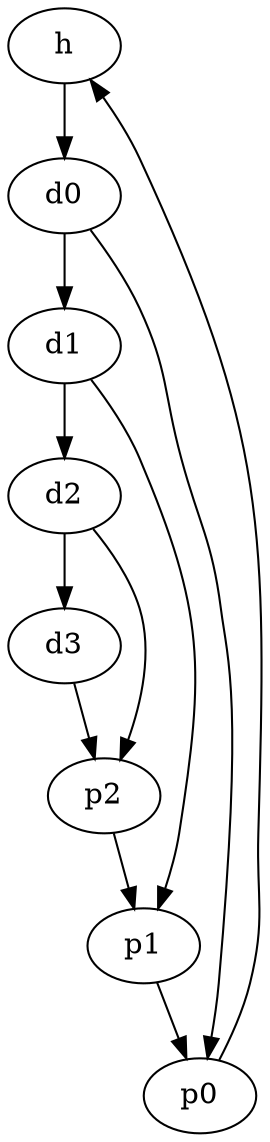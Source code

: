 digraph  {
h [weight=0];
d0 [weight=3];
d1 [weight=3];
d2 [weight=3];
d3 [weight=3];
p0 [weight=7];
p1 [weight=7];
p2 [weight=7];
h -> d0  [key=0, weight=1];
d0 -> d1  [key=0, weight=1];
d0 -> p0  [key=0, weight=0];
d1 -> d2  [key=0, weight=1];
d1 -> p1  [key=0, weight=0];
d2 -> d3  [key=0, weight=1];
d2 -> p2  [key=0, weight=0];
d3 -> p2  [key=0, weight=0];
p0 -> h  [key=0, weight=0];
p1 -> p0  [key=0, weight=0];
p2 -> p1  [key=0, weight=0];
}

